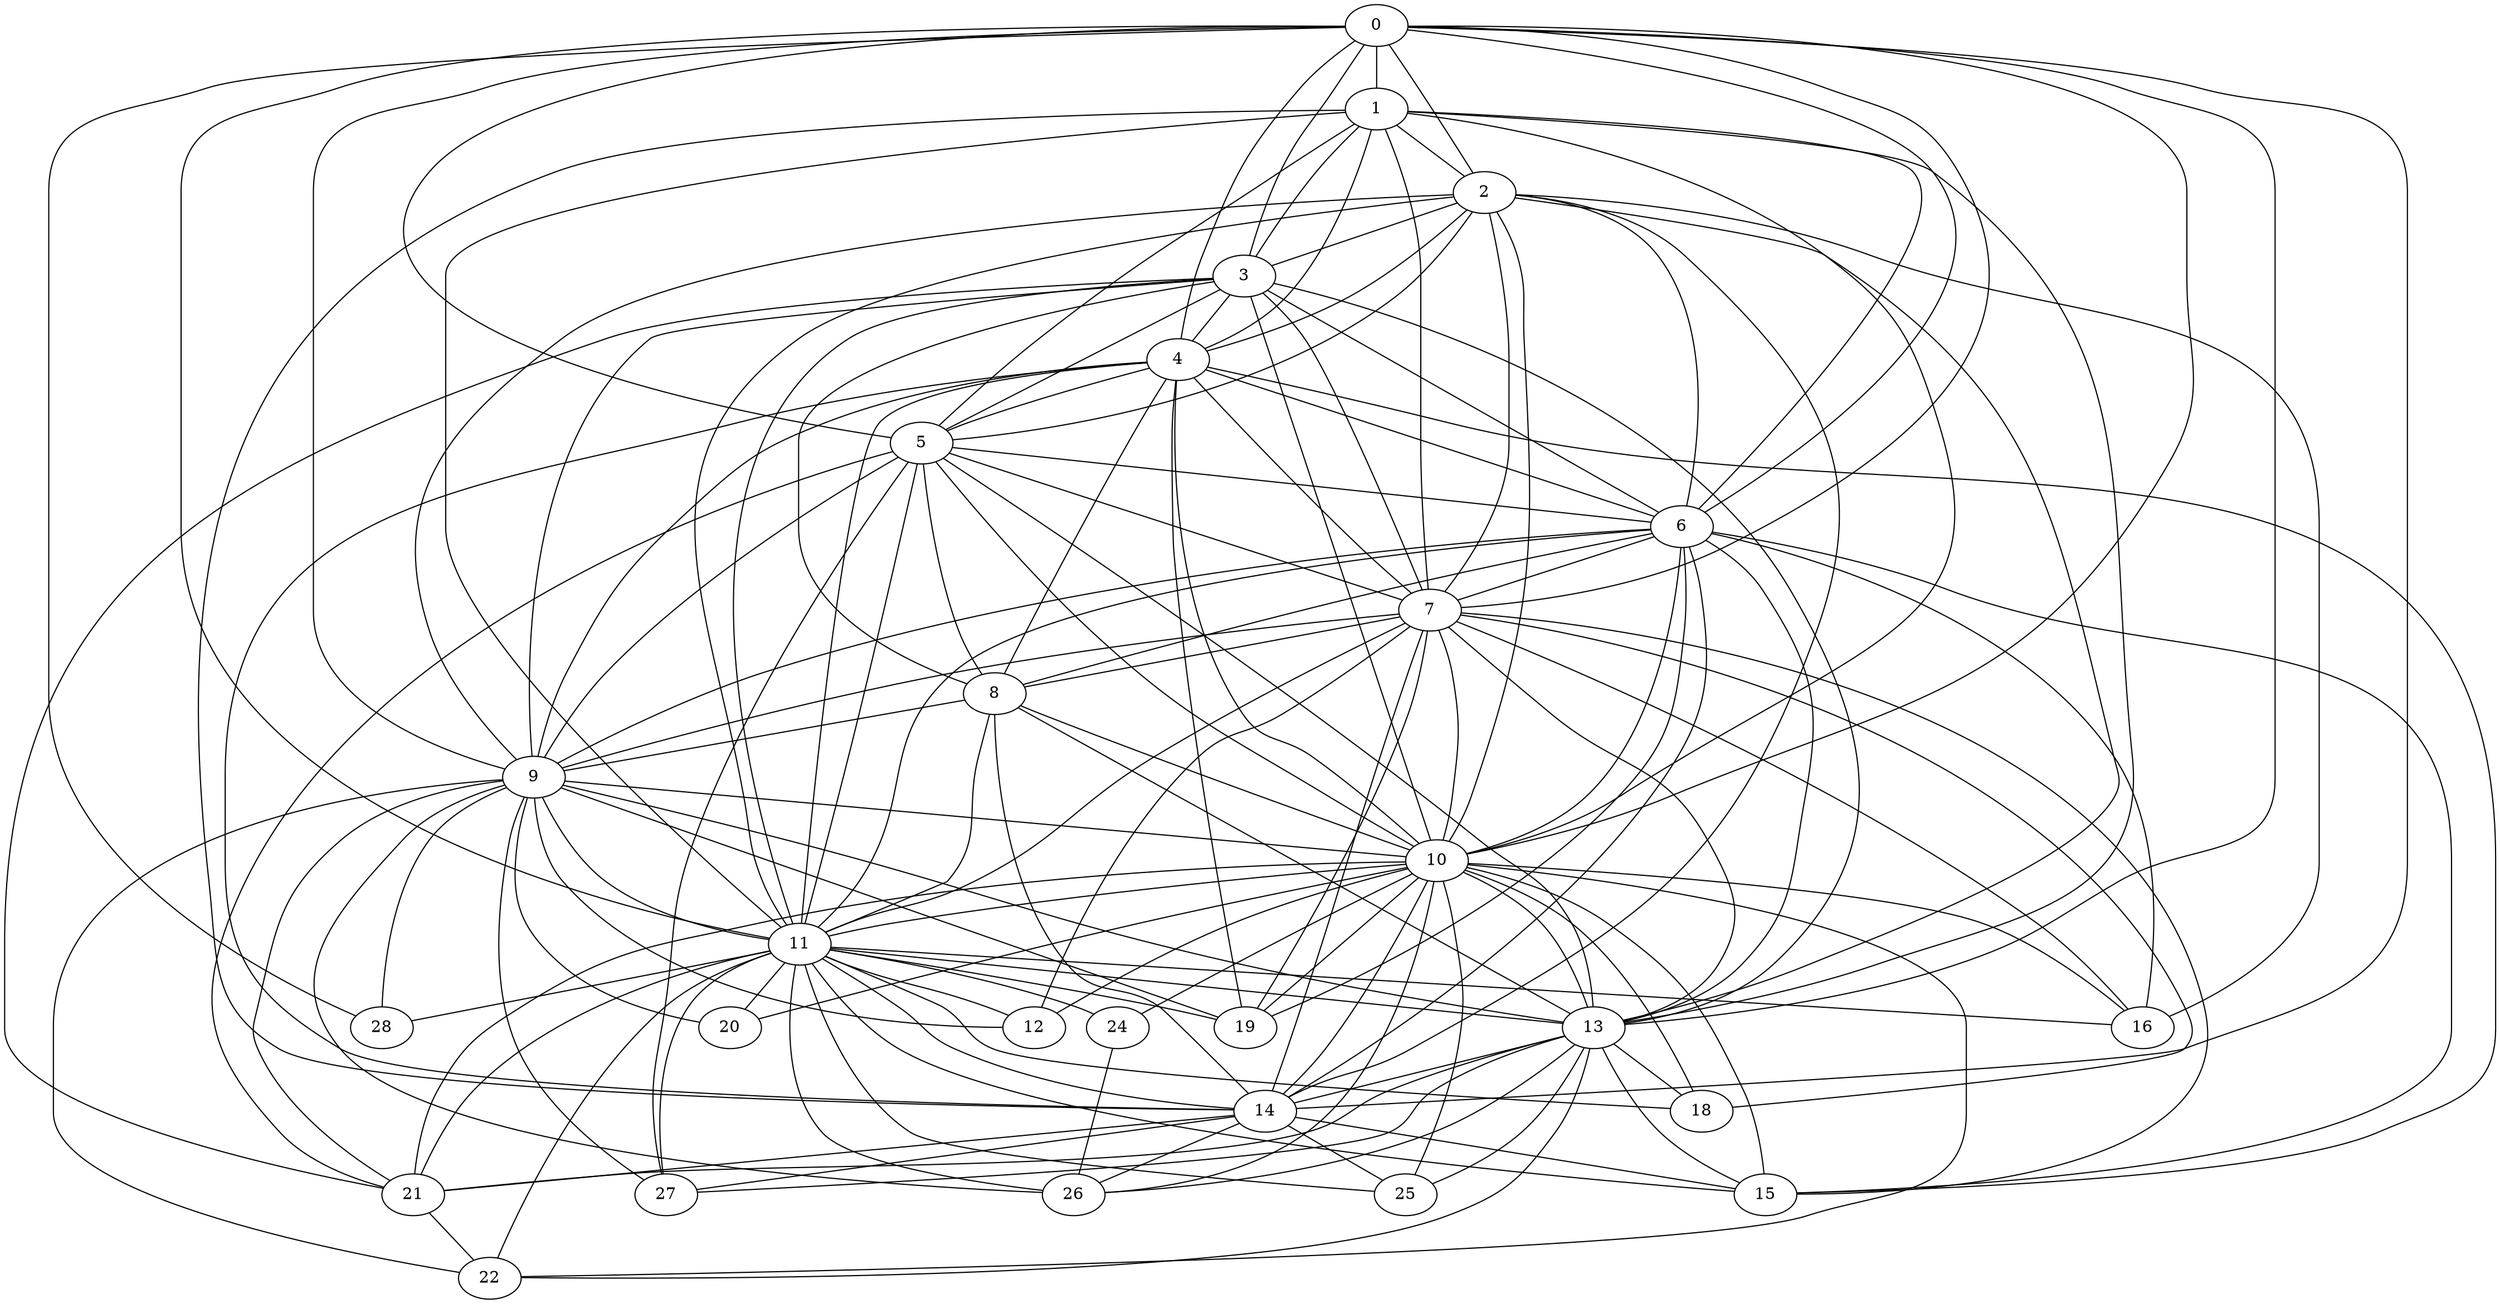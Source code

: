 graph G {
   8 -- 11
   8 -- 13
   8 -- 10
   8 -- 9
   8 -- 14
   0 -- 11
   0 -- 3
   0 -- 10
   0 -- 2
   0 -- 1
   0 -- 4
   0 -- 6
   0 -- 5
   0 -- 7
   0 -- 28
   0 -- 9
   0 -- 13
   0 -- 14
   1 -- 10
   1 -- 2
   1 -- 11
   1 -- 3
   1 -- 4
   1 -- 6
   1 -- 5
   1 -- 7
   1 -- 13
   1 -- 14
   2 -- 3
   2 -- 4
   2 -- 14
   2 -- 6
   2 -- 7
   2 -- 5
   2 -- 10
   2 -- 16
   2 -- 11
   2 -- 9
   2 -- 13
   3 -- 8
   3 -- 10
   3 -- 4
   3 -- 6
   3 -- 5
   3 -- 7
   3 -- 9
   3 -- 11
   3 -- 21
   3 -- 13
   4 -- 8
   4 -- 10
   4 -- 6
   4 -- 5
   4 -- 7
   4 -- 9
   4 -- 11
   4 -- 14
   4 -- 15
   4 -- 19
   5 -- 6
   5 -- 8
   5 -- 7
   5 -- 10
   5 -- 11
   5 -- 9
   5 -- 27
   5 -- 13
   5 -- 21
   6 -- 8
   6 -- 10
   6 -- 7
   6 -- 15
   6 -- 16
   6 -- 11
   6 -- 9
   6 -- 19
   6 -- 13
   6 -- 14
   7 -- 10
   7 -- 8
   7 -- 9
   7 -- 11
   7 -- 14
   7 -- 15
   7 -- 16
   7 -- 13
   7 -- 18
   7 -- 19
   7 -- 12
   9 -- 11
   9 -- 10
   9 -- 21
   9 -- 13
   9 -- 12
   9 -- 19
   9 -- 20
   9 -- 27
   9 -- 26
   9 -- 22
   9 -- 28
   10 -- 15
   10 -- 11
   10 -- 14
   10 -- 13
   10 -- 18
   10 -- 16
   10 -- 19
   10 -- 12
   10 -- 21
   10 -- 22
   10 -- 25
   10 -- 24
   10 -- 26
   10 -- 20
   11 -- 13
   11 -- 16
   11 -- 18
   11 -- 19
   11 -- 12
   11 -- 14
   11 -- 21
   11 -- 22
   11 -- 25
   11 -- 15
   11 -- 24
   11 -- 26
   11 -- 20
   11 -- 27
   11 -- 28
   13 -- 18
   13 -- 25
   13 -- 14
   13 -- 27
   13 -- 26
   13 -- 22
   13 -- 21
   13 -- 15
   14 -- 26
   14 -- 27
   14 -- 21
   14 -- 25
   14 -- 15
   21 -- 22
   24 -- 26
}
